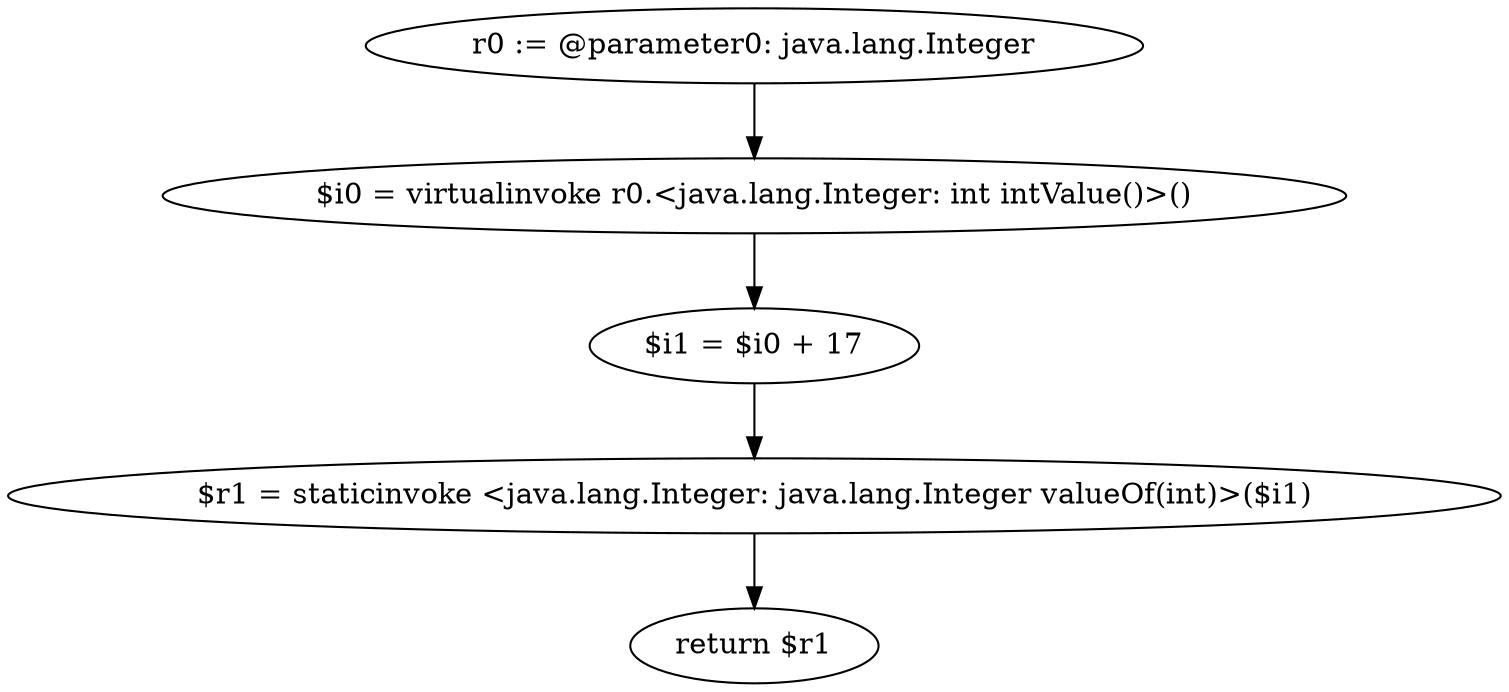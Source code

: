 digraph "unitGraph" {
    "r0 := @parameter0: java.lang.Integer"
    "$i0 = virtualinvoke r0.<java.lang.Integer: int intValue()>()"
    "$i1 = $i0 + 17"
    "$r1 = staticinvoke <java.lang.Integer: java.lang.Integer valueOf(int)>($i1)"
    "return $r1"
    "r0 := @parameter0: java.lang.Integer"->"$i0 = virtualinvoke r0.<java.lang.Integer: int intValue()>()";
    "$i0 = virtualinvoke r0.<java.lang.Integer: int intValue()>()"->"$i1 = $i0 + 17";
    "$i1 = $i0 + 17"->"$r1 = staticinvoke <java.lang.Integer: java.lang.Integer valueOf(int)>($i1)";
    "$r1 = staticinvoke <java.lang.Integer: java.lang.Integer valueOf(int)>($i1)"->"return $r1";
}
